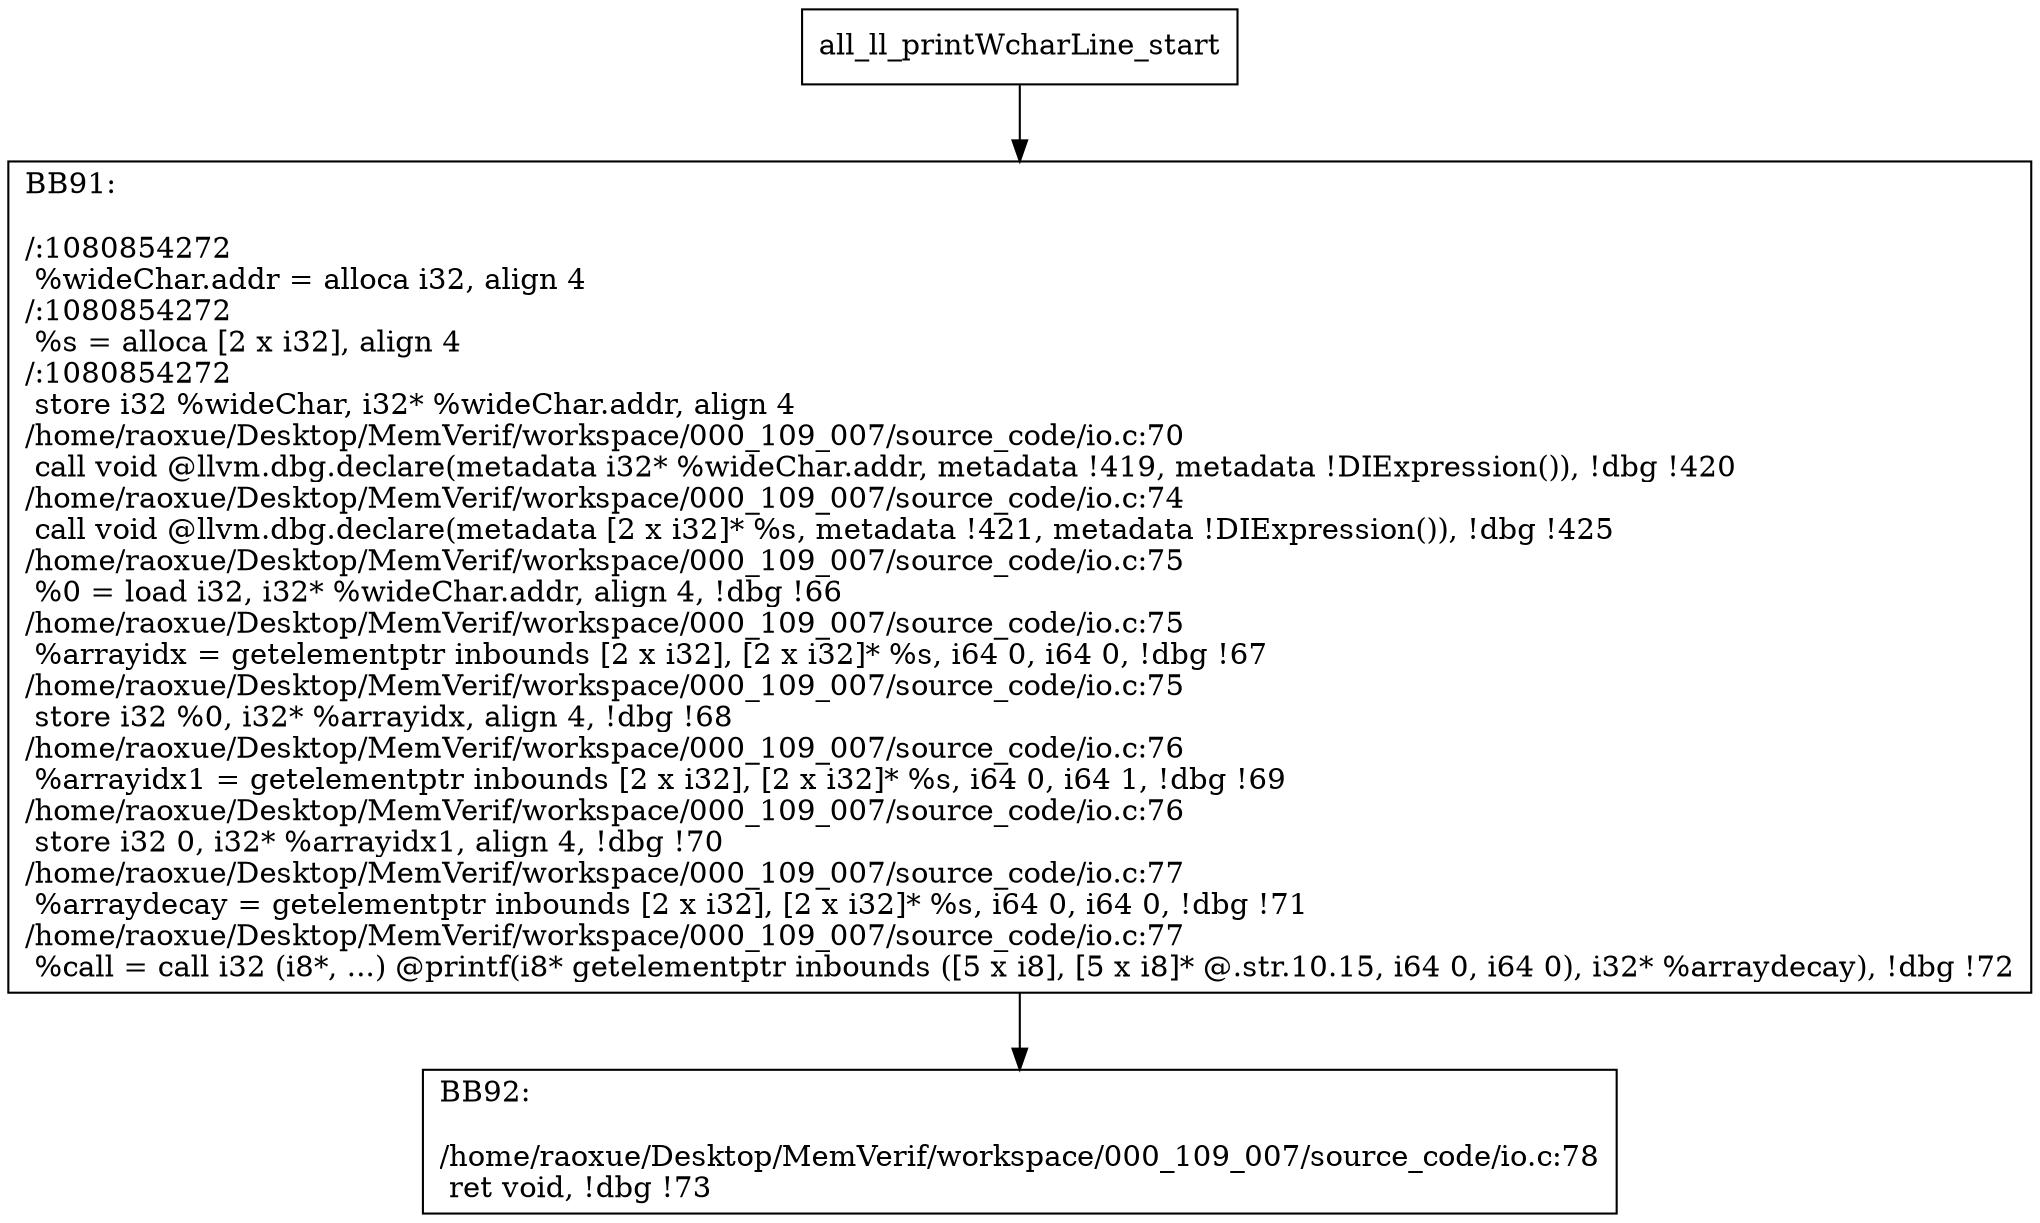 digraph "CFG for'all_ll_printWcharLine' function" {
	BBall_ll_printWcharLine_start[shape=record,label="{all_ll_printWcharLine_start}"];
	BBall_ll_printWcharLine_start-> all_ll_printWcharLineBB91;
	all_ll_printWcharLineBB91 [shape=record, label="{BB91:\l\l/:1080854272\l
  %wideChar.addr = alloca i32, align 4\l
/:1080854272\l
  %s = alloca [2 x i32], align 4\l
/:1080854272\l
  store i32 %wideChar, i32* %wideChar.addr, align 4\l
/home/raoxue/Desktop/MemVerif/workspace/000_109_007/source_code/io.c:70\l
  call void @llvm.dbg.declare(metadata i32* %wideChar.addr, metadata !419, metadata !DIExpression()), !dbg !420\l
/home/raoxue/Desktop/MemVerif/workspace/000_109_007/source_code/io.c:74\l
  call void @llvm.dbg.declare(metadata [2 x i32]* %s, metadata !421, metadata !DIExpression()), !dbg !425\l
/home/raoxue/Desktop/MemVerif/workspace/000_109_007/source_code/io.c:75\l
  %0 = load i32, i32* %wideChar.addr, align 4, !dbg !66\l
/home/raoxue/Desktop/MemVerif/workspace/000_109_007/source_code/io.c:75\l
  %arrayidx = getelementptr inbounds [2 x i32], [2 x i32]* %s, i64 0, i64 0, !dbg !67\l
/home/raoxue/Desktop/MemVerif/workspace/000_109_007/source_code/io.c:75\l
  store i32 %0, i32* %arrayidx, align 4, !dbg !68\l
/home/raoxue/Desktop/MemVerif/workspace/000_109_007/source_code/io.c:76\l
  %arrayidx1 = getelementptr inbounds [2 x i32], [2 x i32]* %s, i64 0, i64 1, !dbg !69\l
/home/raoxue/Desktop/MemVerif/workspace/000_109_007/source_code/io.c:76\l
  store i32 0, i32* %arrayidx1, align 4, !dbg !70\l
/home/raoxue/Desktop/MemVerif/workspace/000_109_007/source_code/io.c:77\l
  %arraydecay = getelementptr inbounds [2 x i32], [2 x i32]* %s, i64 0, i64 0, !dbg !71\l
/home/raoxue/Desktop/MemVerif/workspace/000_109_007/source_code/io.c:77\l
  %call = call i32 (i8*, ...) @printf(i8* getelementptr inbounds ([5 x i8], [5 x i8]* @.str.10.15, i64 0, i64 0), i32* %arraydecay), !dbg !72\l
}"];
	all_ll_printWcharLineBB91-> all_ll_printWcharLineBB92;
	all_ll_printWcharLineBB92 [shape=record, label="{BB92:\l\l/home/raoxue/Desktop/MemVerif/workspace/000_109_007/source_code/io.c:78\l
  ret void, !dbg !73\l
}"];
}
